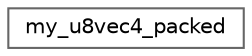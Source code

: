digraph "Graphical Class Hierarchy"
{
 // LATEX_PDF_SIZE
  bgcolor="transparent";
  edge [fontname=Helvetica,fontsize=10,labelfontname=Helvetica,labelfontsize=10];
  node [fontname=Helvetica,fontsize=10,shape=box,height=0.2,width=0.4];
  rankdir="LR";
  Node0 [id="Node000000",label="my_u8vec4_packed",height=0.2,width=0.4,color="grey40", fillcolor="white", style="filled",URL="$structmy__u8vec4__packed.html",tooltip=" "];
}
